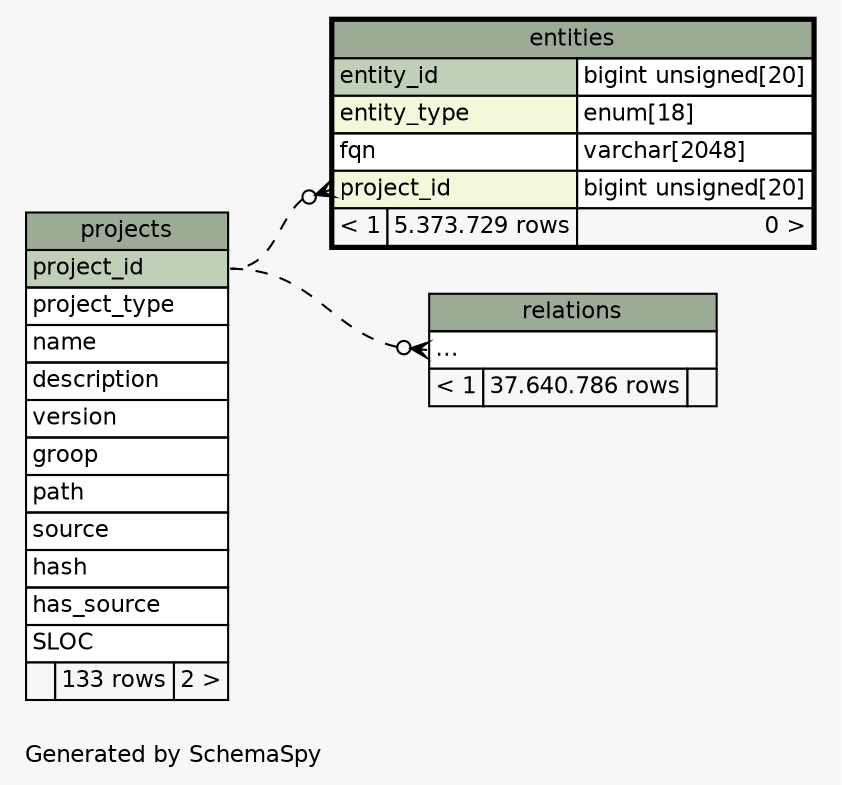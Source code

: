 // dot 2.36.0 on Mac OS X 10.10.3
// SchemaSpy rev 590
digraph "impliedTwoDegreesRelationshipsDiagram" {
  graph [
    rankdir="RL"
    bgcolor="#f7f7f7"
    label="\nGenerated by SchemaSpy"
    labeljust="l"
    nodesep="0.18"
    ranksep="0.46"
    fontname="Helvetica"
    fontsize="11"
  ];
  node [
    fontname="Helvetica"
    fontsize="11"
    shape="plaintext"
  ];
  edge [
    arrowsize="0.8"
  ];
  "entities":"project_id":w -> "projects":"project_id":e [arrowhead=none dir=back arrowtail=crowodot style=dashed];
  "relations":"elipses":w -> "projects":"project_id":e [arrowhead=none dir=back arrowtail=crowodot style=dashed];
  "entities" [
    label=<
    <TABLE BORDER="2" CELLBORDER="1" CELLSPACING="0" BGCOLOR="#ffffff">
      <TR><TD COLSPAN="3" BGCOLOR="#9bab96" ALIGN="CENTER">entities</TD></TR>
      <TR><TD PORT="entity_id" COLSPAN="2" BGCOLOR="#bed1b8" ALIGN="LEFT">entity_id</TD><TD PORT="entity_id.type" ALIGN="LEFT">bigint unsigned[20]</TD></TR>
      <TR><TD PORT="entity_type" COLSPAN="2" BGCOLOR="#f4f7da" ALIGN="LEFT">entity_type</TD><TD PORT="entity_type.type" ALIGN="LEFT">enum[18]</TD></TR>
      <TR><TD PORT="fqn" COLSPAN="2" ALIGN="LEFT">fqn</TD><TD PORT="fqn.type" ALIGN="LEFT">varchar[2048]</TD></TR>
      <TR><TD PORT="project_id" COLSPAN="2" BGCOLOR="#f4f7da" ALIGN="LEFT">project_id</TD><TD PORT="project_id.type" ALIGN="LEFT">bigint unsigned[20]</TD></TR>
      <TR><TD ALIGN="LEFT" BGCOLOR="#f7f7f7">&lt; 1</TD><TD ALIGN="RIGHT" BGCOLOR="#f7f7f7">5.373.729 rows</TD><TD ALIGN="RIGHT" BGCOLOR="#f7f7f7">0 &gt;</TD></TR>
    </TABLE>>
    URL="entities.html"
    tooltip="entities"
  ];
  "projects" [
    label=<
    <TABLE BORDER="0" CELLBORDER="1" CELLSPACING="0" BGCOLOR="#ffffff">
      <TR><TD COLSPAN="3" BGCOLOR="#9bab96" ALIGN="CENTER">projects</TD></TR>
      <TR><TD PORT="project_id" COLSPAN="3" BGCOLOR="#bed1b8" ALIGN="LEFT">project_id</TD></TR>
      <TR><TD PORT="project_type" COLSPAN="3" ALIGN="LEFT">project_type</TD></TR>
      <TR><TD PORT="name" COLSPAN="3" ALIGN="LEFT">name</TD></TR>
      <TR><TD PORT="description" COLSPAN="3" ALIGN="LEFT">description</TD></TR>
      <TR><TD PORT="version" COLSPAN="3" ALIGN="LEFT">version</TD></TR>
      <TR><TD PORT="groop" COLSPAN="3" ALIGN="LEFT">groop</TD></TR>
      <TR><TD PORT="path" COLSPAN="3" ALIGN="LEFT">path</TD></TR>
      <TR><TD PORT="source" COLSPAN="3" ALIGN="LEFT">source</TD></TR>
      <TR><TD PORT="hash" COLSPAN="3" ALIGN="LEFT">hash</TD></TR>
      <TR><TD PORT="has_source" COLSPAN="3" ALIGN="LEFT">has_source</TD></TR>
      <TR><TD PORT="SLOC" COLSPAN="3" ALIGN="LEFT">SLOC</TD></TR>
      <TR><TD ALIGN="LEFT" BGCOLOR="#f7f7f7">  </TD><TD ALIGN="RIGHT" BGCOLOR="#f7f7f7">133 rows</TD><TD ALIGN="RIGHT" BGCOLOR="#f7f7f7">2 &gt;</TD></TR>
    </TABLE>>
    URL="projects.html"
    tooltip="projects"
  ];
  "relations" [
    label=<
    <TABLE BORDER="0" CELLBORDER="1" CELLSPACING="0" BGCOLOR="#ffffff">
      <TR><TD COLSPAN="3" BGCOLOR="#9bab96" ALIGN="CENTER">relations</TD></TR>
      <TR><TD PORT="elipses" COLSPAN="3" ALIGN="LEFT">...</TD></TR>
      <TR><TD ALIGN="LEFT" BGCOLOR="#f7f7f7">&lt; 1</TD><TD ALIGN="RIGHT" BGCOLOR="#f7f7f7">37.640.786 rows</TD><TD ALIGN="RIGHT" BGCOLOR="#f7f7f7">  </TD></TR>
    </TABLE>>
    URL="relations.html"
    tooltip="relations"
  ];
}
